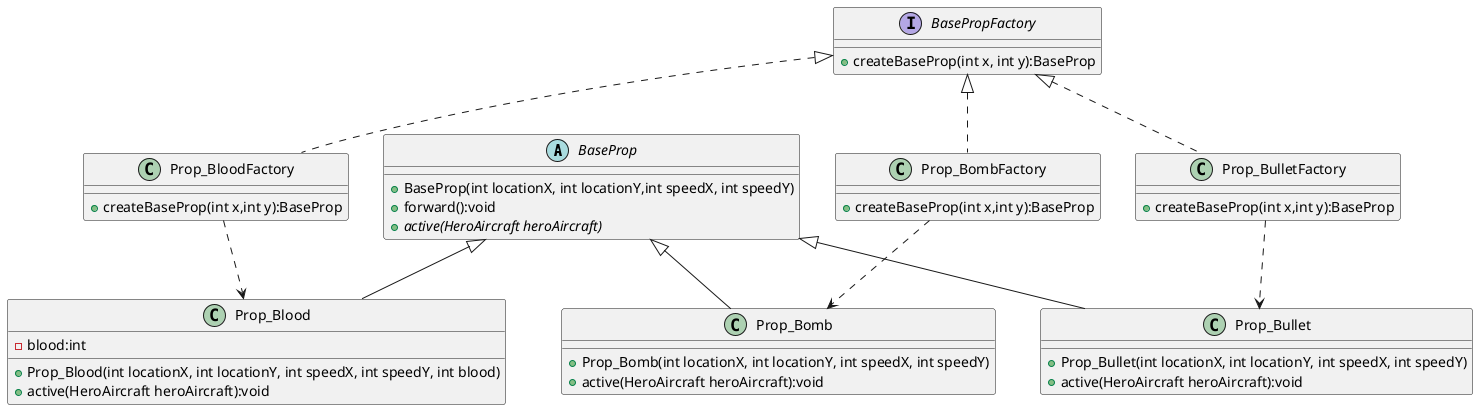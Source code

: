 @startuml
abstract class BaseProp {
    + BaseProp(int locationX, int locationY,int speedX, int speedY)
    + forward():void
    + {abstract} active(HeroAircraft heroAircraft)
}

interface BasePropFactory {
    + createBaseProp(int x, int y):BaseProp
}

class Prop_Blood {
    - blood:int
    + Prop_Blood(int locationX, int locationY, int speedX, int speedY, int blood)
    + active(HeroAircraft heroAircraft):void
}

BaseProp <|-- Prop_Blood

class Prop_BloodFactory {
    + createBaseProp(int x,int y):BaseProp
}

BasePropFactory <|.. Prop_BloodFactory
Prop_BloodFactory ..> Prop_Blood

class Prop_Bomb {
    + Prop_Bomb(int locationX, int locationY, int speedX, int speedY)
    + active(HeroAircraft heroAircraft):void
}

BaseProp <|-- Prop_Bomb

class Prop_BombFactory {
    + createBaseProp(int x,int y):BaseProp
}

BasePropFactory <|.. Prop_BombFactory
Prop_BombFactory ..> Prop_Bomb

class Prop_Bullet {
    + Prop_Bullet(int locationX, int locationY, int speedX, int speedY)
    + active(HeroAircraft heroAircraft):void
}

BaseProp <|-- Prop_Bullet

class Prop_BulletFactory {
    + createBaseProp(int x,int y):BaseProp
}

BasePropFactory <|.. Prop_BulletFactory
Prop_BulletFactory ..> Prop_Bullet


@enduml
